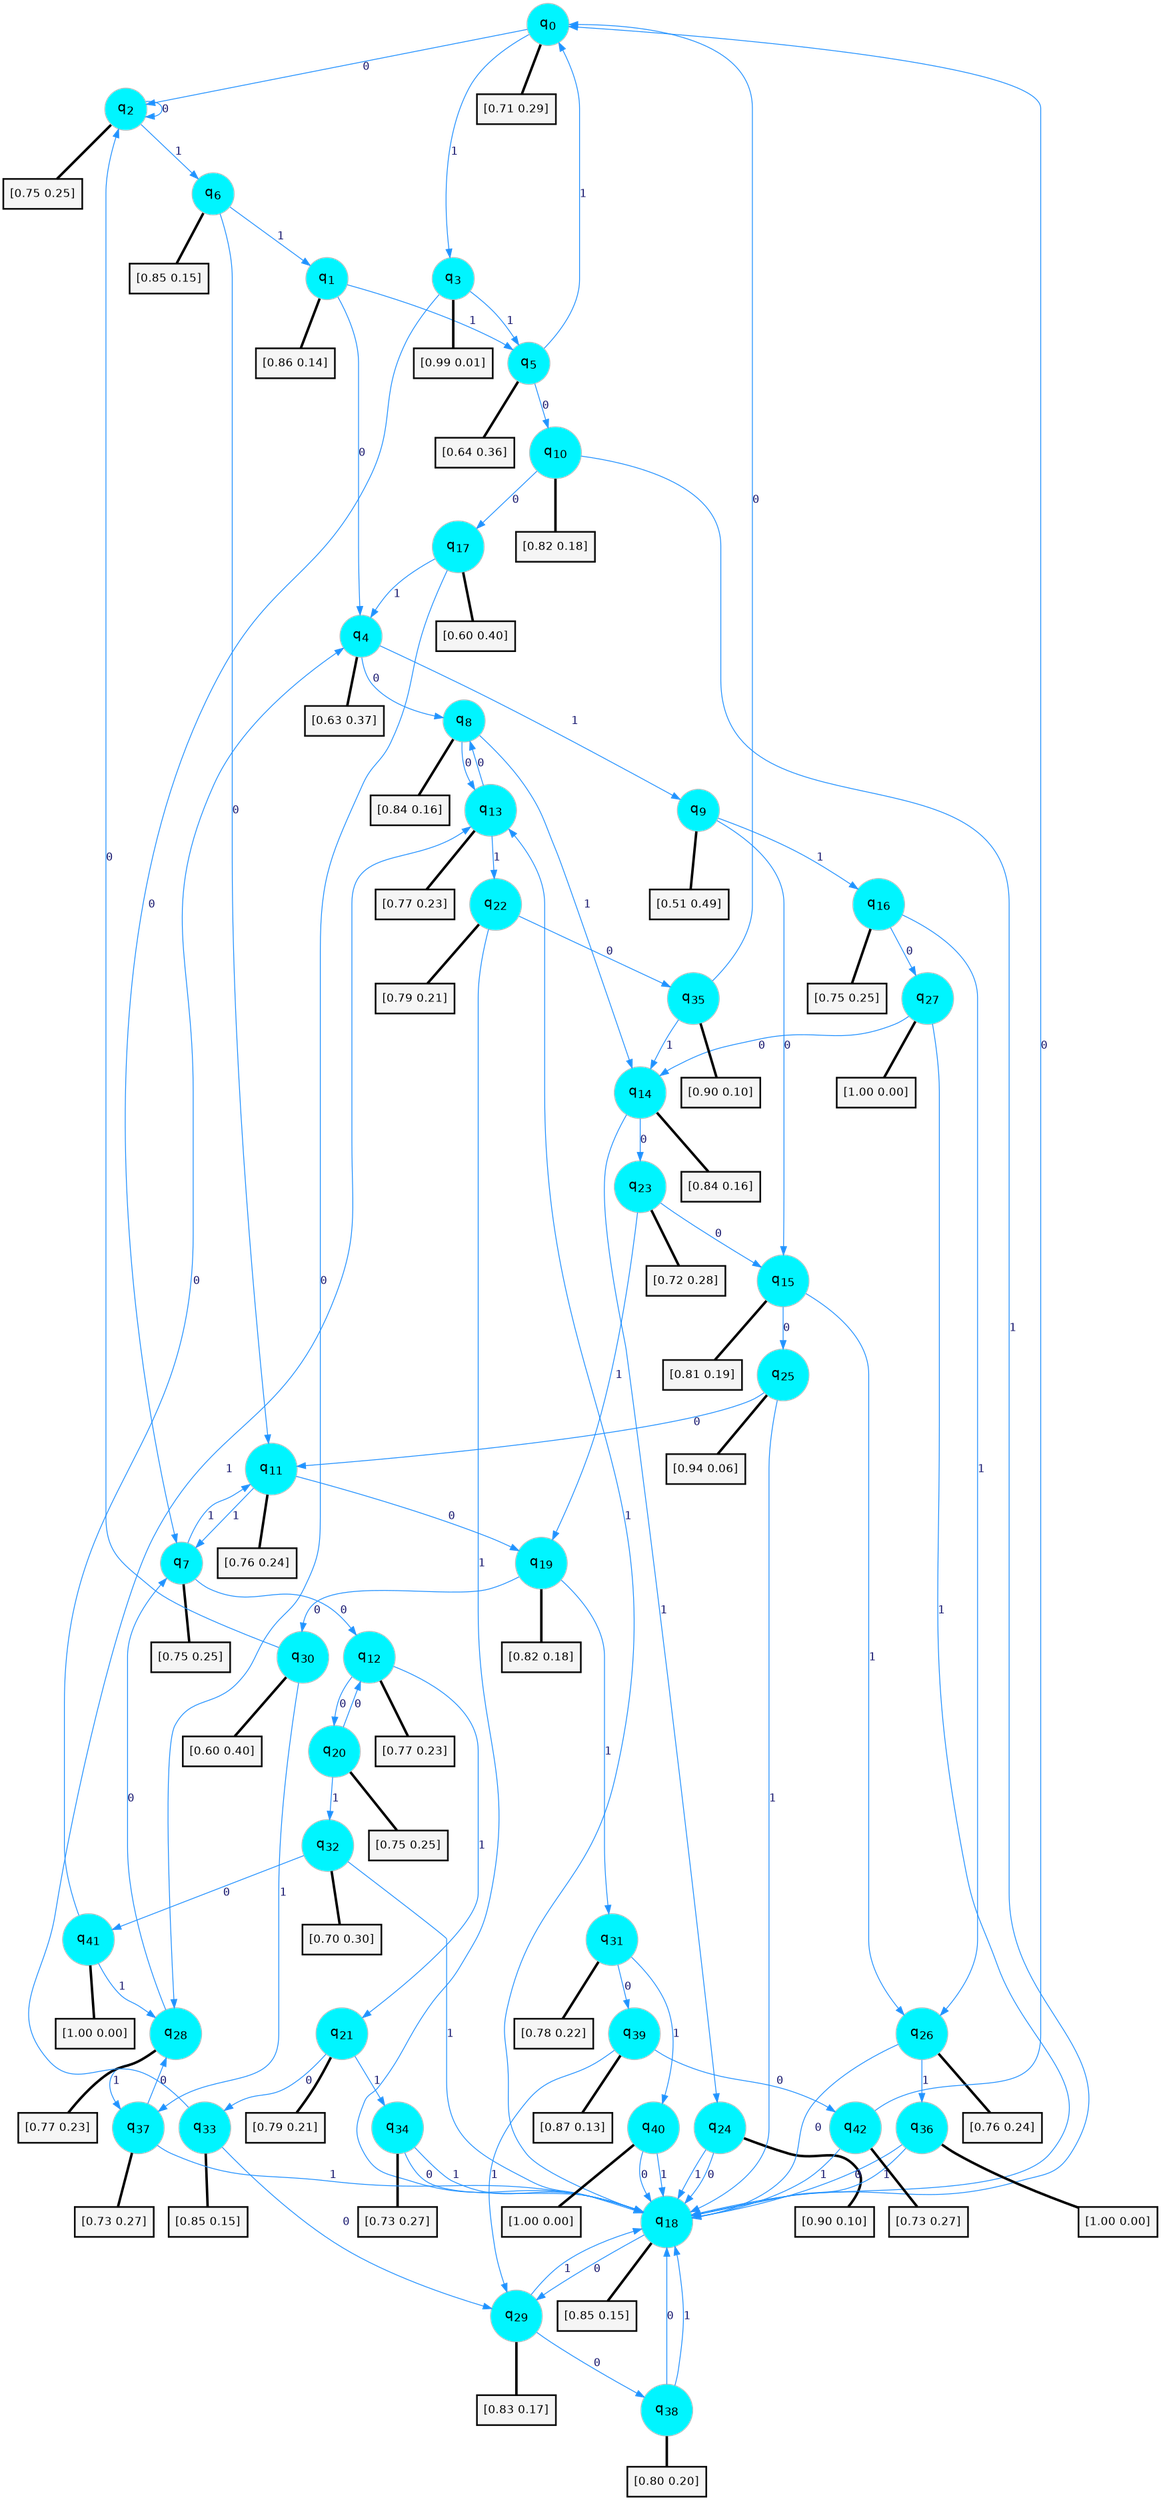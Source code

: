 digraph G {
graph [
bgcolor=transparent, dpi=300, rankdir=TD, size="40,25"];
node [
color=gray, fillcolor=turquoise1, fontcolor=black, fontname=Helvetica, fontsize=16, fontweight=bold, shape=circle, style=filled];
edge [
arrowsize=1, color=dodgerblue1, fontcolor=midnightblue, fontname=courier, fontweight=bold, penwidth=1, style=solid, weight=20];
0[label=<q<SUB>0</SUB>>];
1[label=<q<SUB>1</SUB>>];
2[label=<q<SUB>2</SUB>>];
3[label=<q<SUB>3</SUB>>];
4[label=<q<SUB>4</SUB>>];
5[label=<q<SUB>5</SUB>>];
6[label=<q<SUB>6</SUB>>];
7[label=<q<SUB>7</SUB>>];
8[label=<q<SUB>8</SUB>>];
9[label=<q<SUB>9</SUB>>];
10[label=<q<SUB>10</SUB>>];
11[label=<q<SUB>11</SUB>>];
12[label=<q<SUB>12</SUB>>];
13[label=<q<SUB>13</SUB>>];
14[label=<q<SUB>14</SUB>>];
15[label=<q<SUB>15</SUB>>];
16[label=<q<SUB>16</SUB>>];
17[label=<q<SUB>17</SUB>>];
18[label=<q<SUB>18</SUB>>];
19[label=<q<SUB>19</SUB>>];
20[label=<q<SUB>20</SUB>>];
21[label=<q<SUB>21</SUB>>];
22[label=<q<SUB>22</SUB>>];
23[label=<q<SUB>23</SUB>>];
24[label=<q<SUB>24</SUB>>];
25[label=<q<SUB>25</SUB>>];
26[label=<q<SUB>26</SUB>>];
27[label=<q<SUB>27</SUB>>];
28[label=<q<SUB>28</SUB>>];
29[label=<q<SUB>29</SUB>>];
30[label=<q<SUB>30</SUB>>];
31[label=<q<SUB>31</SUB>>];
32[label=<q<SUB>32</SUB>>];
33[label=<q<SUB>33</SUB>>];
34[label=<q<SUB>34</SUB>>];
35[label=<q<SUB>35</SUB>>];
36[label=<q<SUB>36</SUB>>];
37[label=<q<SUB>37</SUB>>];
38[label=<q<SUB>38</SUB>>];
39[label=<q<SUB>39</SUB>>];
40[label=<q<SUB>40</SUB>>];
41[label=<q<SUB>41</SUB>>];
42[label=<q<SUB>42</SUB>>];
43[label="[0.71 0.29]", shape=box,fontcolor=black, fontname=Helvetica, fontsize=14, penwidth=2, fillcolor=whitesmoke,color=black];
44[label="[0.86 0.14]", shape=box,fontcolor=black, fontname=Helvetica, fontsize=14, penwidth=2, fillcolor=whitesmoke,color=black];
45[label="[0.75 0.25]", shape=box,fontcolor=black, fontname=Helvetica, fontsize=14, penwidth=2, fillcolor=whitesmoke,color=black];
46[label="[0.99 0.01]", shape=box,fontcolor=black, fontname=Helvetica, fontsize=14, penwidth=2, fillcolor=whitesmoke,color=black];
47[label="[0.63 0.37]", shape=box,fontcolor=black, fontname=Helvetica, fontsize=14, penwidth=2, fillcolor=whitesmoke,color=black];
48[label="[0.64 0.36]", shape=box,fontcolor=black, fontname=Helvetica, fontsize=14, penwidth=2, fillcolor=whitesmoke,color=black];
49[label="[0.85 0.15]", shape=box,fontcolor=black, fontname=Helvetica, fontsize=14, penwidth=2, fillcolor=whitesmoke,color=black];
50[label="[0.75 0.25]", shape=box,fontcolor=black, fontname=Helvetica, fontsize=14, penwidth=2, fillcolor=whitesmoke,color=black];
51[label="[0.84 0.16]", shape=box,fontcolor=black, fontname=Helvetica, fontsize=14, penwidth=2, fillcolor=whitesmoke,color=black];
52[label="[0.51 0.49]", shape=box,fontcolor=black, fontname=Helvetica, fontsize=14, penwidth=2, fillcolor=whitesmoke,color=black];
53[label="[0.82 0.18]", shape=box,fontcolor=black, fontname=Helvetica, fontsize=14, penwidth=2, fillcolor=whitesmoke,color=black];
54[label="[0.76 0.24]", shape=box,fontcolor=black, fontname=Helvetica, fontsize=14, penwidth=2, fillcolor=whitesmoke,color=black];
55[label="[0.77 0.23]", shape=box,fontcolor=black, fontname=Helvetica, fontsize=14, penwidth=2, fillcolor=whitesmoke,color=black];
56[label="[0.77 0.23]", shape=box,fontcolor=black, fontname=Helvetica, fontsize=14, penwidth=2, fillcolor=whitesmoke,color=black];
57[label="[0.84 0.16]", shape=box,fontcolor=black, fontname=Helvetica, fontsize=14, penwidth=2, fillcolor=whitesmoke,color=black];
58[label="[0.81 0.19]", shape=box,fontcolor=black, fontname=Helvetica, fontsize=14, penwidth=2, fillcolor=whitesmoke,color=black];
59[label="[0.75 0.25]", shape=box,fontcolor=black, fontname=Helvetica, fontsize=14, penwidth=2, fillcolor=whitesmoke,color=black];
60[label="[0.60 0.40]", shape=box,fontcolor=black, fontname=Helvetica, fontsize=14, penwidth=2, fillcolor=whitesmoke,color=black];
61[label="[0.85 0.15]", shape=box,fontcolor=black, fontname=Helvetica, fontsize=14, penwidth=2, fillcolor=whitesmoke,color=black];
62[label="[0.82 0.18]", shape=box,fontcolor=black, fontname=Helvetica, fontsize=14, penwidth=2, fillcolor=whitesmoke,color=black];
63[label="[0.75 0.25]", shape=box,fontcolor=black, fontname=Helvetica, fontsize=14, penwidth=2, fillcolor=whitesmoke,color=black];
64[label="[0.79 0.21]", shape=box,fontcolor=black, fontname=Helvetica, fontsize=14, penwidth=2, fillcolor=whitesmoke,color=black];
65[label="[0.79 0.21]", shape=box,fontcolor=black, fontname=Helvetica, fontsize=14, penwidth=2, fillcolor=whitesmoke,color=black];
66[label="[0.72 0.28]", shape=box,fontcolor=black, fontname=Helvetica, fontsize=14, penwidth=2, fillcolor=whitesmoke,color=black];
67[label="[0.90 0.10]", shape=box,fontcolor=black, fontname=Helvetica, fontsize=14, penwidth=2, fillcolor=whitesmoke,color=black];
68[label="[0.94 0.06]", shape=box,fontcolor=black, fontname=Helvetica, fontsize=14, penwidth=2, fillcolor=whitesmoke,color=black];
69[label="[0.76 0.24]", shape=box,fontcolor=black, fontname=Helvetica, fontsize=14, penwidth=2, fillcolor=whitesmoke,color=black];
70[label="[1.00 0.00]", shape=box,fontcolor=black, fontname=Helvetica, fontsize=14, penwidth=2, fillcolor=whitesmoke,color=black];
71[label="[0.77 0.23]", shape=box,fontcolor=black, fontname=Helvetica, fontsize=14, penwidth=2, fillcolor=whitesmoke,color=black];
72[label="[0.83 0.17]", shape=box,fontcolor=black, fontname=Helvetica, fontsize=14, penwidth=2, fillcolor=whitesmoke,color=black];
73[label="[0.60 0.40]", shape=box,fontcolor=black, fontname=Helvetica, fontsize=14, penwidth=2, fillcolor=whitesmoke,color=black];
74[label="[0.78 0.22]", shape=box,fontcolor=black, fontname=Helvetica, fontsize=14, penwidth=2, fillcolor=whitesmoke,color=black];
75[label="[0.70 0.30]", shape=box,fontcolor=black, fontname=Helvetica, fontsize=14, penwidth=2, fillcolor=whitesmoke,color=black];
76[label="[0.85 0.15]", shape=box,fontcolor=black, fontname=Helvetica, fontsize=14, penwidth=2, fillcolor=whitesmoke,color=black];
77[label="[0.73 0.27]", shape=box,fontcolor=black, fontname=Helvetica, fontsize=14, penwidth=2, fillcolor=whitesmoke,color=black];
78[label="[0.90 0.10]", shape=box,fontcolor=black, fontname=Helvetica, fontsize=14, penwidth=2, fillcolor=whitesmoke,color=black];
79[label="[1.00 0.00]", shape=box,fontcolor=black, fontname=Helvetica, fontsize=14, penwidth=2, fillcolor=whitesmoke,color=black];
80[label="[0.73 0.27]", shape=box,fontcolor=black, fontname=Helvetica, fontsize=14, penwidth=2, fillcolor=whitesmoke,color=black];
81[label="[0.80 0.20]", shape=box,fontcolor=black, fontname=Helvetica, fontsize=14, penwidth=2, fillcolor=whitesmoke,color=black];
82[label="[0.87 0.13]", shape=box,fontcolor=black, fontname=Helvetica, fontsize=14, penwidth=2, fillcolor=whitesmoke,color=black];
83[label="[1.00 0.00]", shape=box,fontcolor=black, fontname=Helvetica, fontsize=14, penwidth=2, fillcolor=whitesmoke,color=black];
84[label="[1.00 0.00]", shape=box,fontcolor=black, fontname=Helvetica, fontsize=14, penwidth=2, fillcolor=whitesmoke,color=black];
85[label="[0.73 0.27]", shape=box,fontcolor=black, fontname=Helvetica, fontsize=14, penwidth=2, fillcolor=whitesmoke,color=black];
0->2 [label=0];
0->3 [label=1];
0->43 [arrowhead=none, penwidth=3,color=black];
1->4 [label=0];
1->5 [label=1];
1->44 [arrowhead=none, penwidth=3,color=black];
2->2 [label=0];
2->6 [label=1];
2->45 [arrowhead=none, penwidth=3,color=black];
3->7 [label=0];
3->5 [label=1];
3->46 [arrowhead=none, penwidth=3,color=black];
4->8 [label=0];
4->9 [label=1];
4->47 [arrowhead=none, penwidth=3,color=black];
5->10 [label=0];
5->0 [label=1];
5->48 [arrowhead=none, penwidth=3,color=black];
6->11 [label=0];
6->1 [label=1];
6->49 [arrowhead=none, penwidth=3,color=black];
7->12 [label=0];
7->11 [label=1];
7->50 [arrowhead=none, penwidth=3,color=black];
8->13 [label=0];
8->14 [label=1];
8->51 [arrowhead=none, penwidth=3,color=black];
9->15 [label=0];
9->16 [label=1];
9->52 [arrowhead=none, penwidth=3,color=black];
10->17 [label=0];
10->18 [label=1];
10->53 [arrowhead=none, penwidth=3,color=black];
11->19 [label=0];
11->7 [label=1];
11->54 [arrowhead=none, penwidth=3,color=black];
12->20 [label=0];
12->21 [label=1];
12->55 [arrowhead=none, penwidth=3,color=black];
13->8 [label=0];
13->22 [label=1];
13->56 [arrowhead=none, penwidth=3,color=black];
14->23 [label=0];
14->24 [label=1];
14->57 [arrowhead=none, penwidth=3,color=black];
15->25 [label=0];
15->26 [label=1];
15->58 [arrowhead=none, penwidth=3,color=black];
16->27 [label=0];
16->26 [label=1];
16->59 [arrowhead=none, penwidth=3,color=black];
17->28 [label=0];
17->4 [label=1];
17->60 [arrowhead=none, penwidth=3,color=black];
18->29 [label=0];
18->13 [label=1];
18->61 [arrowhead=none, penwidth=3,color=black];
19->30 [label=0];
19->31 [label=1];
19->62 [arrowhead=none, penwidth=3,color=black];
20->12 [label=0];
20->32 [label=1];
20->63 [arrowhead=none, penwidth=3,color=black];
21->33 [label=0];
21->34 [label=1];
21->64 [arrowhead=none, penwidth=3,color=black];
22->35 [label=0];
22->18 [label=1];
22->65 [arrowhead=none, penwidth=3,color=black];
23->15 [label=0];
23->19 [label=1];
23->66 [arrowhead=none, penwidth=3,color=black];
24->18 [label=0];
24->18 [label=1];
24->67 [arrowhead=none, penwidth=3,color=black];
25->11 [label=0];
25->18 [label=1];
25->68 [arrowhead=none, penwidth=3,color=black];
26->18 [label=0];
26->36 [label=1];
26->69 [arrowhead=none, penwidth=3,color=black];
27->14 [label=0];
27->18 [label=1];
27->70 [arrowhead=none, penwidth=3,color=black];
28->7 [label=0];
28->37 [label=1];
28->71 [arrowhead=none, penwidth=3,color=black];
29->38 [label=0];
29->18 [label=1];
29->72 [arrowhead=none, penwidth=3,color=black];
30->2 [label=0];
30->37 [label=1];
30->73 [arrowhead=none, penwidth=3,color=black];
31->39 [label=0];
31->40 [label=1];
31->74 [arrowhead=none, penwidth=3,color=black];
32->41 [label=0];
32->18 [label=1];
32->75 [arrowhead=none, penwidth=3,color=black];
33->29 [label=0];
33->13 [label=1];
33->76 [arrowhead=none, penwidth=3,color=black];
34->18 [label=0];
34->18 [label=1];
34->77 [arrowhead=none, penwidth=3,color=black];
35->0 [label=0];
35->14 [label=1];
35->78 [arrowhead=none, penwidth=3,color=black];
36->18 [label=0];
36->18 [label=1];
36->79 [arrowhead=none, penwidth=3,color=black];
37->28 [label=0];
37->18 [label=1];
37->80 [arrowhead=none, penwidth=3,color=black];
38->18 [label=0];
38->18 [label=1];
38->81 [arrowhead=none, penwidth=3,color=black];
39->42 [label=0];
39->29 [label=1];
39->82 [arrowhead=none, penwidth=3,color=black];
40->18 [label=0];
40->18 [label=1];
40->83 [arrowhead=none, penwidth=3,color=black];
41->4 [label=0];
41->28 [label=1];
41->84 [arrowhead=none, penwidth=3,color=black];
42->0 [label=0];
42->18 [label=1];
42->85 [arrowhead=none, penwidth=3,color=black];
}
